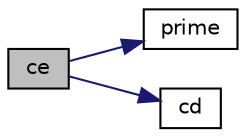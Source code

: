 digraph "ce"
{
  edge [fontname="Helvetica",fontsize="10",labelfontname="Helvetica",labelfontsize="10"];
  node [fontname="Helvetica",fontsize="10",shape=record];
  rankdir="LR";
  Node1 [label="ce",height=0.2,width=0.4,color="black", fillcolor="grey75", style="filled", fontcolor="black"];
  Node1 -> Node2 [color="midnightblue",fontsize="10",style="solid",fontname="Helvetica"];
  Node2 [label="prime",height=0.2,width=0.4,color="black", fillcolor="white", style="filled",URL="$RSA_8cpp.html#af6b44243040407da87e2598a39616ef9"];
  Node1 -> Node3 [color="midnightblue",fontsize="10",style="solid",fontname="Helvetica"];
  Node3 [label="cd",height=0.2,width=0.4,color="black", fillcolor="white", style="filled",URL="$RSA_8cpp.html#a09cf6985f716e8441d9510bb4d9666dd"];
}
